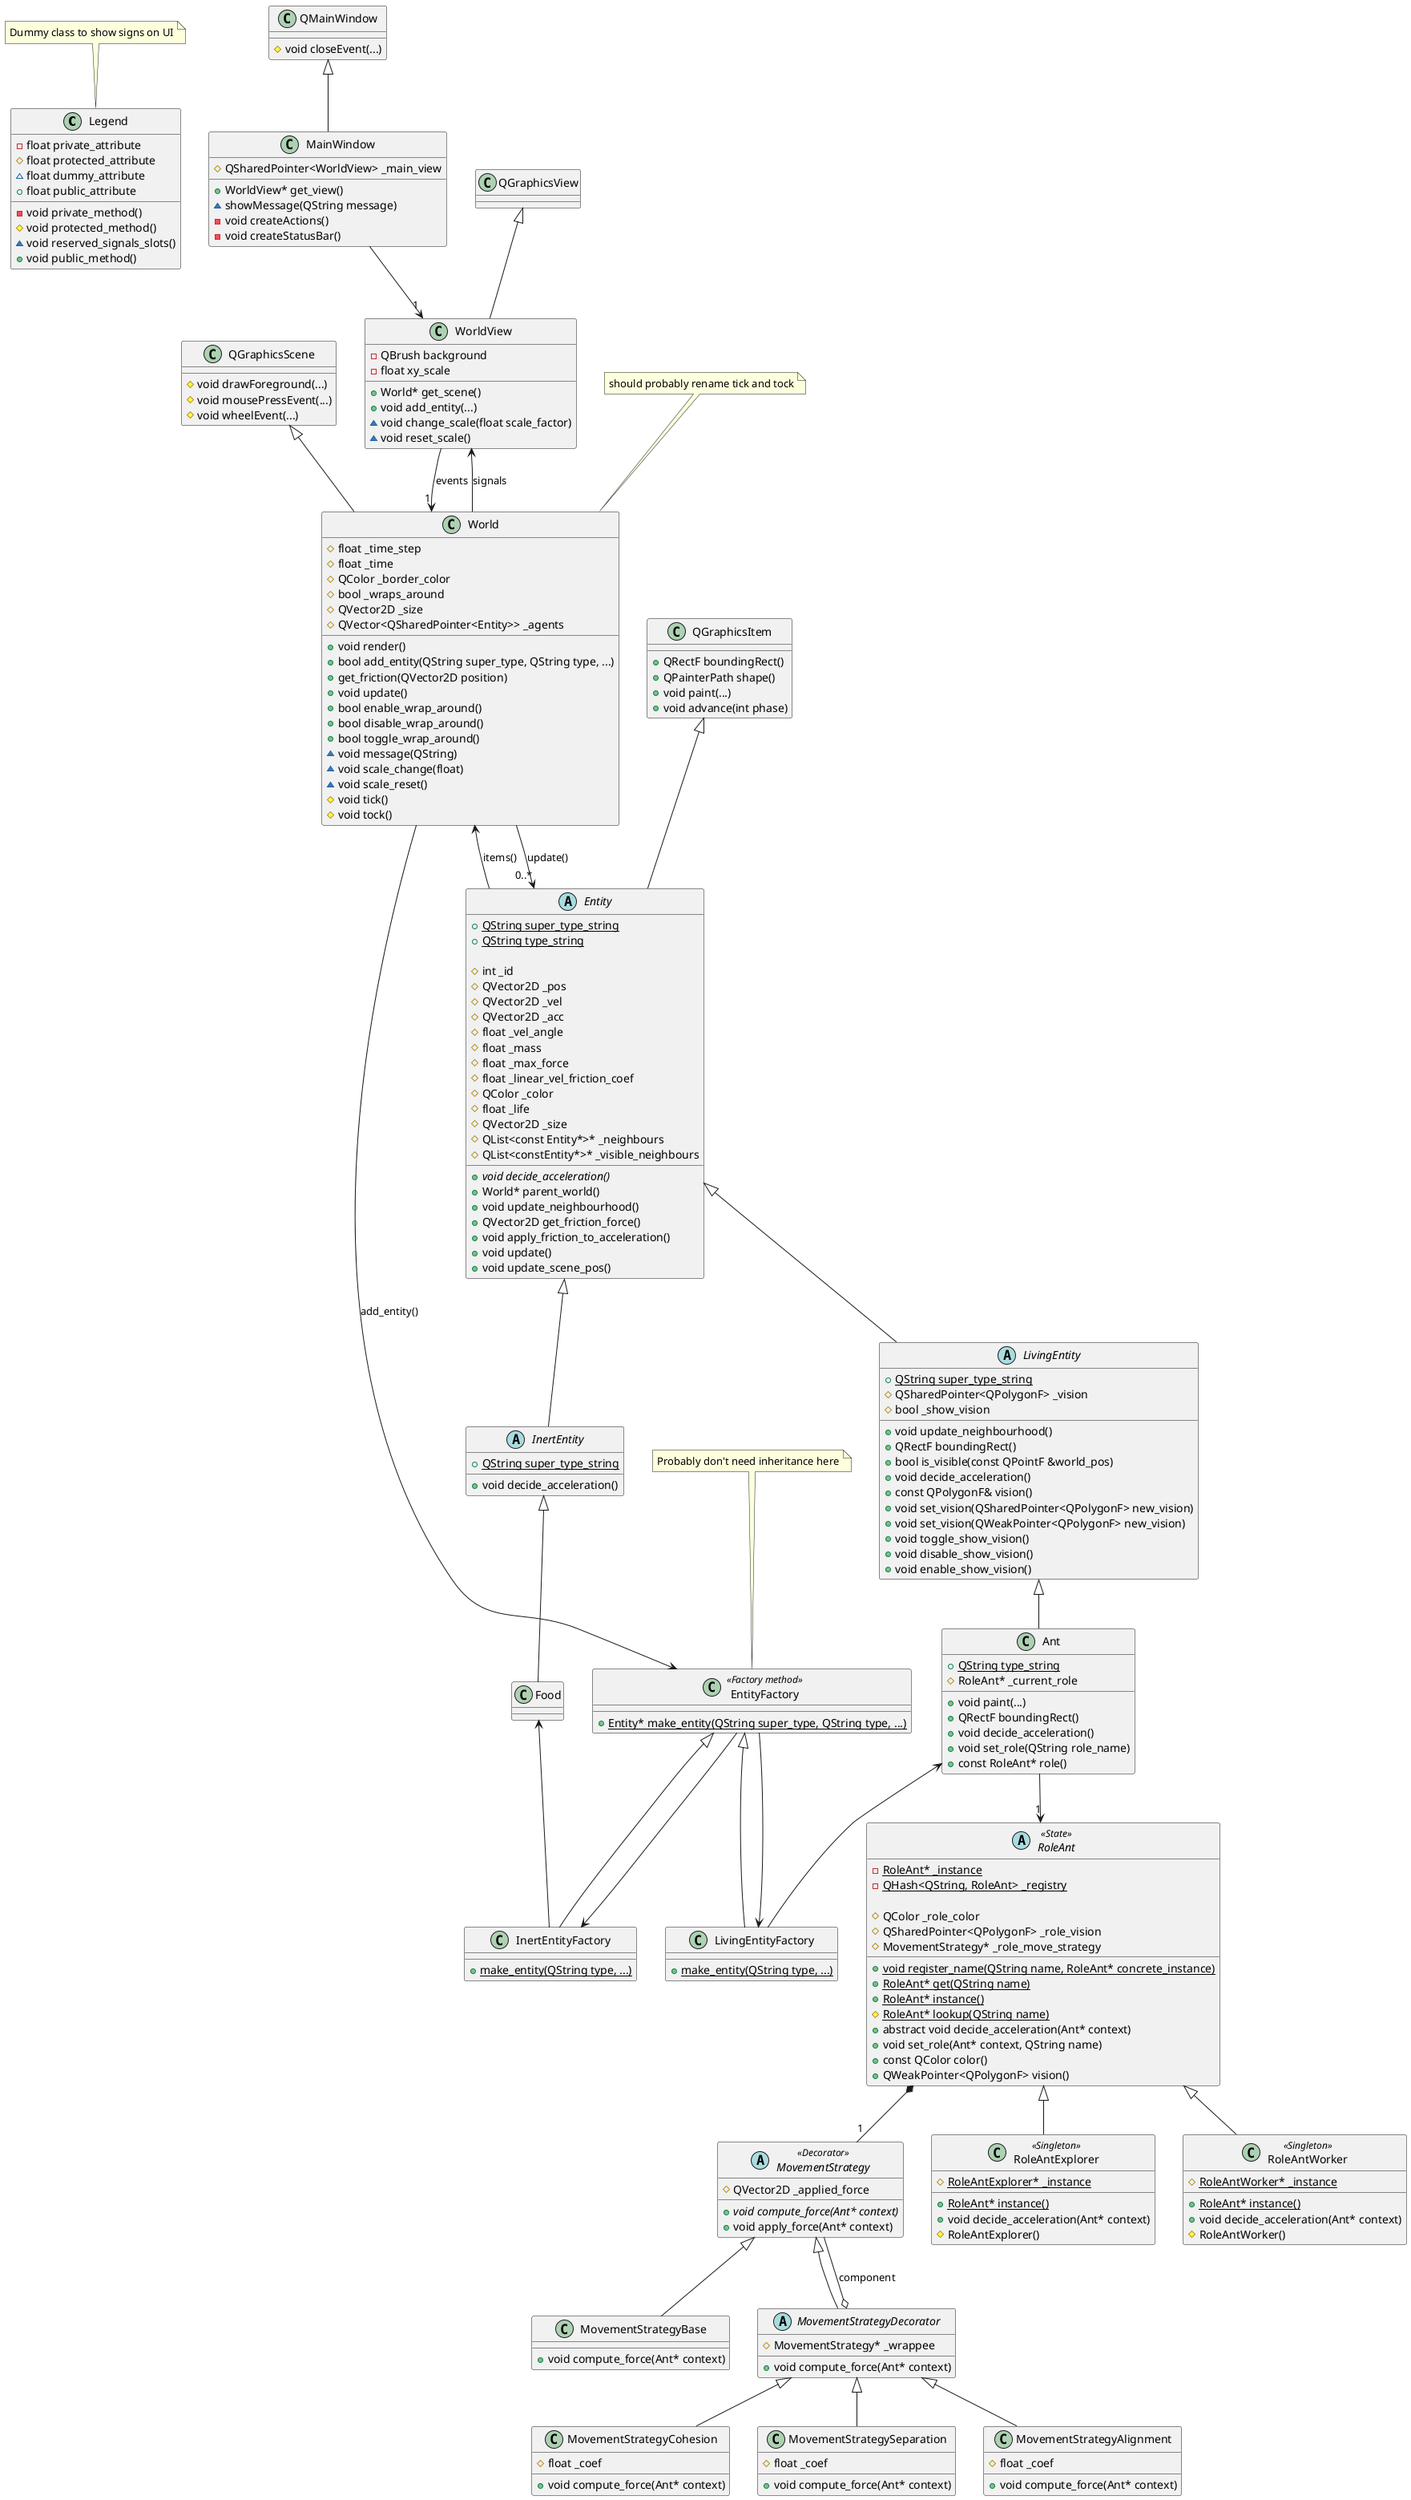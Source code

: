 @startuml

class Legend {
-void private_method()
#void protected_method()
~void reserved_signals_slots()
+void public_method()

-float private_attribute
#float protected_attribute
~float dummy_attribute
+float public_attribute
}
note top: Dummy class to show signs on UI

class MainWindow {
#QSharedPointer<WorldView> _main_view

+WorldView* get_view()
~showMessage(QString message)
-void createActions()
-void createStatusBar()
}

class QMainWindow {
#void closeEvent(...)
}

class QGraphicsView

class QGraphicsScene {
#void drawForeground(...)
#void mousePressEvent(...)
#void wheelEvent(...)
}

class QGraphicsItem {
+QRectF boundingRect()
+QPainterPath shape()
+void paint(...)
+void advance(int phase)
}

class WorldView {
-QBrush background
-float xy_scale

+World* get_scene()
+void add_entity(...)
~void change_scale(float scale_factor)
~void reset_scale()
}

class World {
#float _time_step
#float _time
#QColor _border_color
#bool _wraps_around
#QVector2D _size
#QVector<QSharedPointer<Entity>> _agents

+void render()
+bool add_entity(QString super_type, QString type, ...)
+get_friction(QVector2D position)
+void update()
+bool enable_wrap_around()
+bool disable_wrap_around()
+bool toggle_wrap_around()
~void message(QString)
~void scale_change(float)
~void scale_reset()
#void tick()
#void tock()
}
note top: should probably rename tick and tock

abstract class Entity {
+{static} QString super_type_string
+{static} QString type_string

#int _id
#QVector2D _pos
#QVector2D _vel
#QVector2D _acc
#float _vel_angle
#float _mass
#float _max_force
#float _linear_vel_friction_coef
#QColor _color
#float _life
#QVector2D _size
#QList<const Entity*>* _neighbours
#QList<constEntity*>* _visible_neighbours

+{abstract} void decide_acceleration()
+World* parent_world()
+void update_neighbourhood()
+QVector2D get_friction_force()
+void apply_friction_to_acceleration()
+void update()
+void update_scene_pos()
}

abstract class LivingEntity {
+{static} QString super_type_string
#QSharedPointer<QPolygonF> _vision
#bool _show_vision

+void update_neighbourhood()
+QRectF boundingRect()
+bool is_visible(const QPointF &world_pos)
+void decide_acceleration()
+const QPolygonF& vision()
+void set_vision(QSharedPointer<QPolygonF> new_vision)
+void set_vision(QWeakPointer<QPolygonF> new_vision)
+void toggle_show_vision()
+void disable_show_vision()
+void enable_show_vision()
}

abstract class InertEntity {
+{static} QString super_type_string
+void decide_acceleration()
}

class Ant {
+{static} QString type_string
#RoleAnt* _current_role

+void paint(...)
+QRectF boundingRect()
+void decide_acceleration()
+void set_role(QString role_name)
+const RoleAnt* role()
}

class Food

abstract class MovementStrategy << Decorator >> {
#QVector2D _applied_force

+{abstract} void compute_force(Ant* context)
+void apply_force(Ant* context)
}

class MovementStrategyBase {
+void compute_force(Ant* context)
}

abstract class MovementStrategyDecorator {
#MovementStrategy* _wrappee

+void compute_force(Ant* context)
}

class MovementStrategyCohesion {
#float _coef

+void compute_force(Ant* context)
}

class MovementStrategySeparation {
#float _coef

+void compute_force(Ant* context)
}

class MovementStrategyAlignment {
#float _coef

+void compute_force(Ant* context)
}

abstract class RoleAnt << State >> {
+{static} void register_name(QString name, RoleAnt* concrete_instance)
+{static} RoleAnt* get(QString name)
+{static} RoleAnt* instance()
-{static} RoleAnt* _instance
-{static} QHash<QString, RoleAnt> _registry

#{static} RoleAnt* lookup(QString name)
#QColor _role_color
#QSharedPointer<QPolygonF> _role_vision
#MovementStrategy* _role_move_strategy

+abstract void decide_acceleration(Ant* context)
+void set_role(Ant* context, QString name)
+const QColor color()
+QWeakPointer<QPolygonF> vision()
}

class RoleAntExplorer << Singleton >> {
#{static} RoleAntExplorer* _instance

+{static} RoleAnt* instance()
+void decide_acceleration(Ant* context)
#RoleAntExplorer()
}

class RoleAntWorker <<Singleton >> {
#{static} RoleAntWorker* _instance

+{static} RoleAnt* instance()
+void decide_acceleration(Ant* context)
#RoleAntWorker()
}

class EntityFactory << Factory method >> {
+{static} Entity* make_entity(QString super_type, QString type, ...)
}
note top of EntityFactory : Probably don't need inheritance here
class LivingEntityFactory {
+{static} make_entity(QString type, ...)
}

class InertEntityFactory {
+{static} make_entity(QString type, ...)
}   

QMainWindow <|-- MainWindow
MainWindow --> "1" WorldView

QGraphicsView <|-- WorldView

QGraphicsScene <|-- World

QGraphicsItem <|-- Entity

WorldView --> "1" World : events
World --> WorldView : signals

World --> "0..*" Entity : update()
Entity --> World : items()
World --> EntityFactory : add_entity()

EntityFactory <|-- LivingEntityFactory
EntityFactory <|-- InertEntityFactory

EntityFactory --> LivingEntityFactory
EntityFactory --> InertEntityFactory

Ant <-- LivingEntityFactory
Food <-- InertEntityFactory

Entity <|-- LivingEntity
LivingEntity <|-- Ant

Entity <|-- InertEntity
InertEntity <|-- Food

Ant --> "1" RoleAnt
RoleAnt <|-- RoleAntWorker
RoleAnt <|-- RoleAntExplorer

RoleAnt *-- "1" MovementStrategy
MovementStrategy <|-- MovementStrategyBase
MovementStrategy <|-- MovementStrategyDecorator
MovementStrategyDecorator <|-- MovementStrategyCohesion
MovementStrategyDecorator <|-- MovementStrategySeparation
MovementStrategyDecorator <|-- MovementStrategyAlignment

MovementStrategyDecorator o-- MovementStrategy : component

@enduml